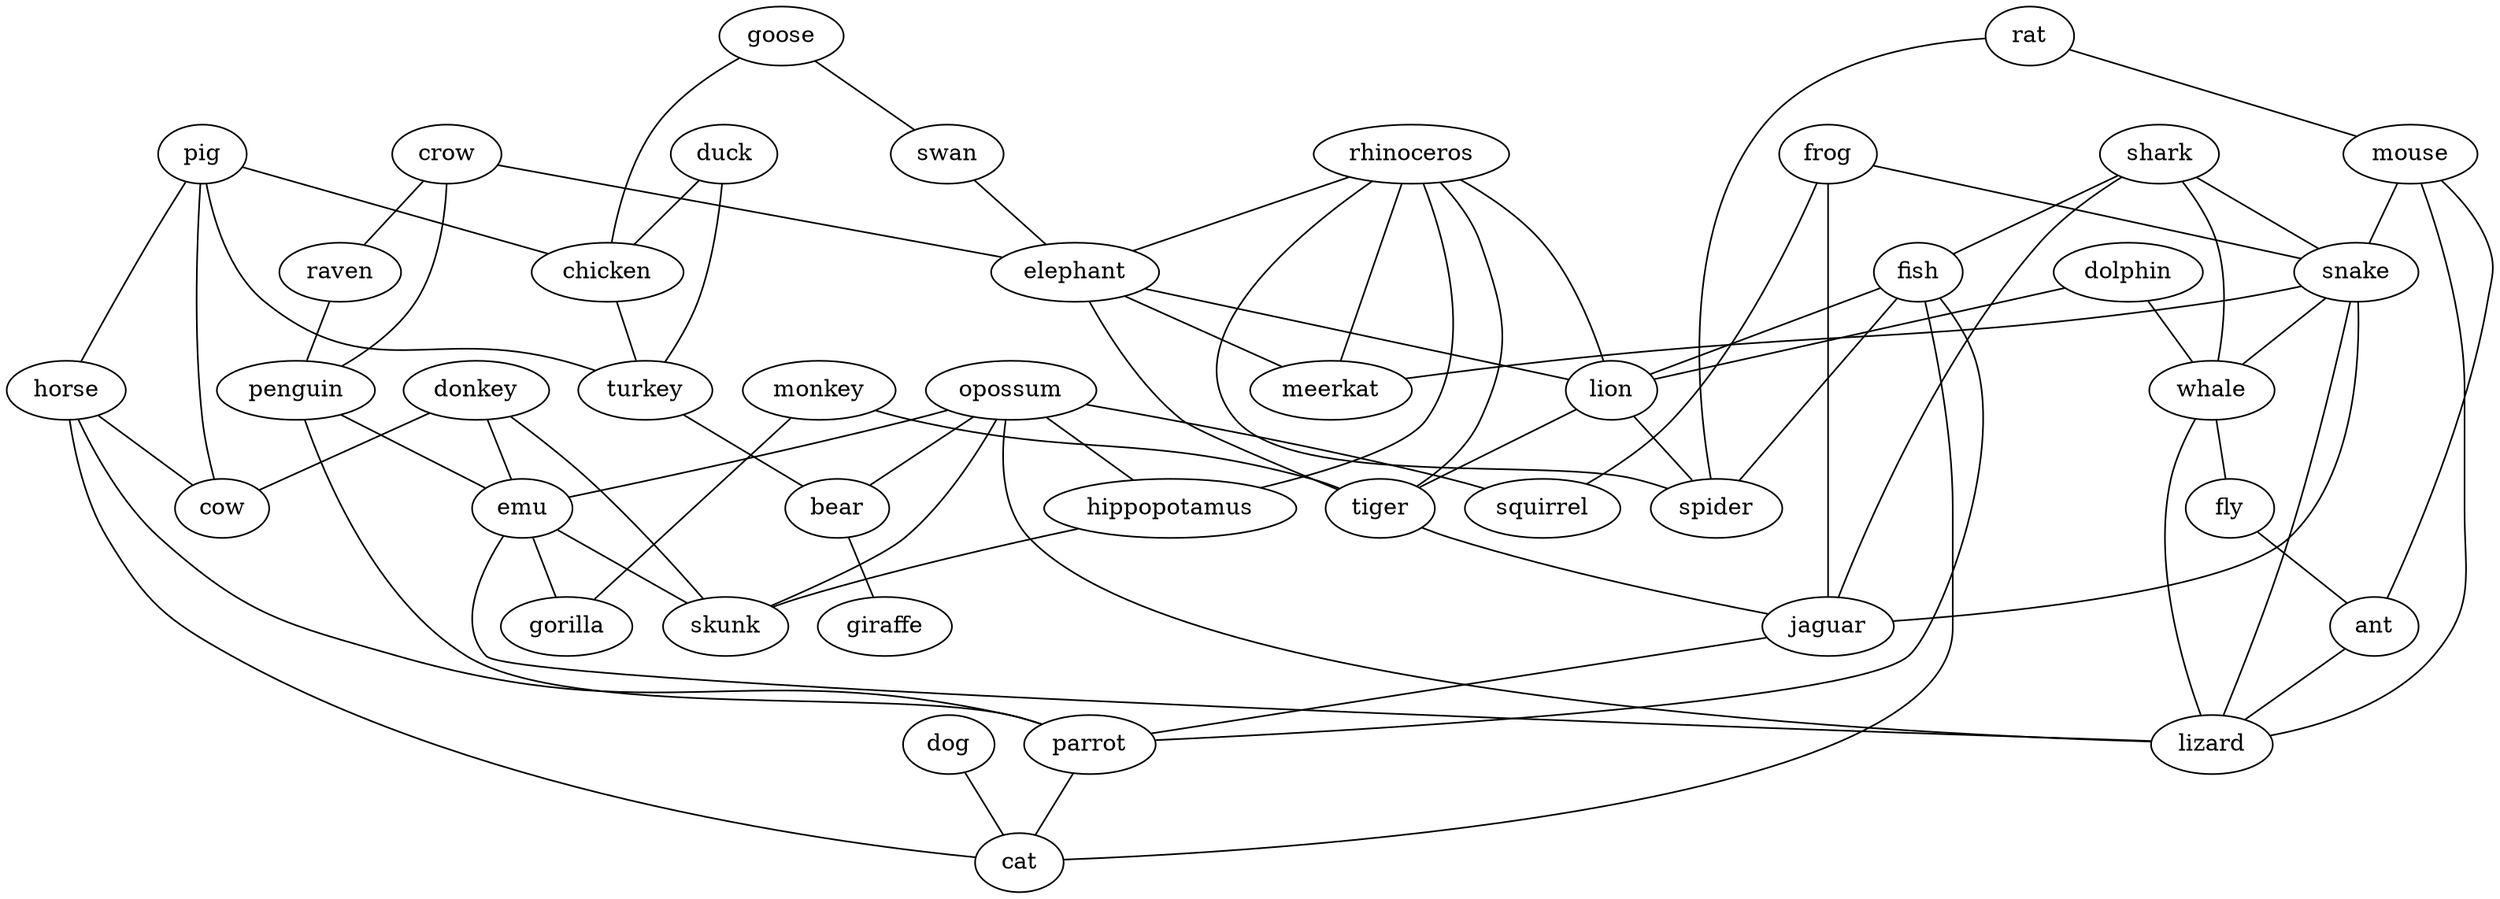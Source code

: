 strict graph G {
donkey;
crow;
dolphin;
shark;
pig;
goose;
rat;
duck;
mouse;
swan;
frog;
rhinoceros;
opossum;
monkey;
elephant;
chicken;
hippopotamus;
fish;
raven;
turkey;
squirrel;
lion;
horse;
bear;
spider;
tiger;
giraffe;
snake;
whale;
penguin;
fly;
ant;
jaguar;
cow;
parrot;
dog;
cat;
emu;
gorilla;
lizard;
skunk;
meerkat;
donkey -- emu  [weight=1];
donkey -- skunk  [weight=1];
donkey -- cow  [weight=1];
crow -- raven  [weight=1];
crow -- elephant  [weight=1];
crow -- penguin  [weight=1];
dolphin -- lion  [weight=1];
dolphin -- whale  [weight=1];
shark -- fish  [weight=1];
shark -- jaguar  [weight=1];
shark -- whale  [weight=1];
shark -- snake  [weight=1];
pig -- turkey  [weight=1];
pig -- chicken  [weight=1];
pig -- horse  [weight=1];
pig -- cow  [weight=1];
goose -- chicken  [weight=1];
goose -- swan  [weight=1];
rat -- mouse  [weight=1];
rat -- spider  [weight=1];
duck -- turkey  [weight=1];
duck -- chicken  [weight=1];
mouse -- ant  [weight=1];
mouse -- lizard  [weight=1];
mouse -- snake  [weight=1];
swan -- elephant  [weight=1];
frog -- jaguar  [weight=1];
frog -- squirrel  [weight=1];
frog -- snake  [weight=1];
rhinoceros -- spider  [weight=1];
rhinoceros -- tiger  [weight=1];
rhinoceros -- lion  [weight=1];
rhinoceros -- elephant  [weight=1];
rhinoceros -- meerkat  [weight=1];
rhinoceros -- hippopotamus  [weight=1];
opossum -- squirrel  [weight=1];
opossum -- bear  [weight=1];
opossum -- emu  [weight=1];
opossum -- lizard  [weight=1];
opossum -- skunk  [weight=1];
opossum -- hippopotamus  [weight=1];
monkey -- tiger  [weight=1];
monkey -- gorilla  [weight=1];
elephant -- tiger  [weight=1];
elephant -- lion  [weight=1];
elephant -- meerkat  [weight=1];
chicken -- turkey  [weight=1];
hippopotamus -- skunk  [weight=1];
fish -- parrot  [weight=1];
fish -- spider  [weight=1];
fish -- cat  [weight=1];
fish -- lion  [weight=1];
raven -- penguin  [weight=1];
turkey -- bear  [weight=1];
lion -- tiger  [weight=1];
lion -- spider  [weight=1];
horse -- cow  [weight=1];
horse -- parrot  [weight=1];
horse -- cat  [weight=1];
bear -- giraffe  [weight=1];
tiger -- jaguar  [weight=1];
snake -- jaguar  [weight=1];
snake -- lizard  [weight=1];
snake -- whale  [weight=1];
snake -- meerkat  [weight=1];
whale -- fly  [weight=1];
whale -- lizard  [weight=1];
penguin -- emu  [weight=1];
penguin -- parrot  [weight=1];
fly -- ant  [weight=1];
ant -- lizard  [weight=1];
jaguar -- parrot  [weight=1];
parrot -- cat  [weight=1];
dog -- cat  [weight=1];
emu -- gorilla  [weight=1];
emu -- lizard  [weight=1];
emu -- skunk  [weight=1];
}
